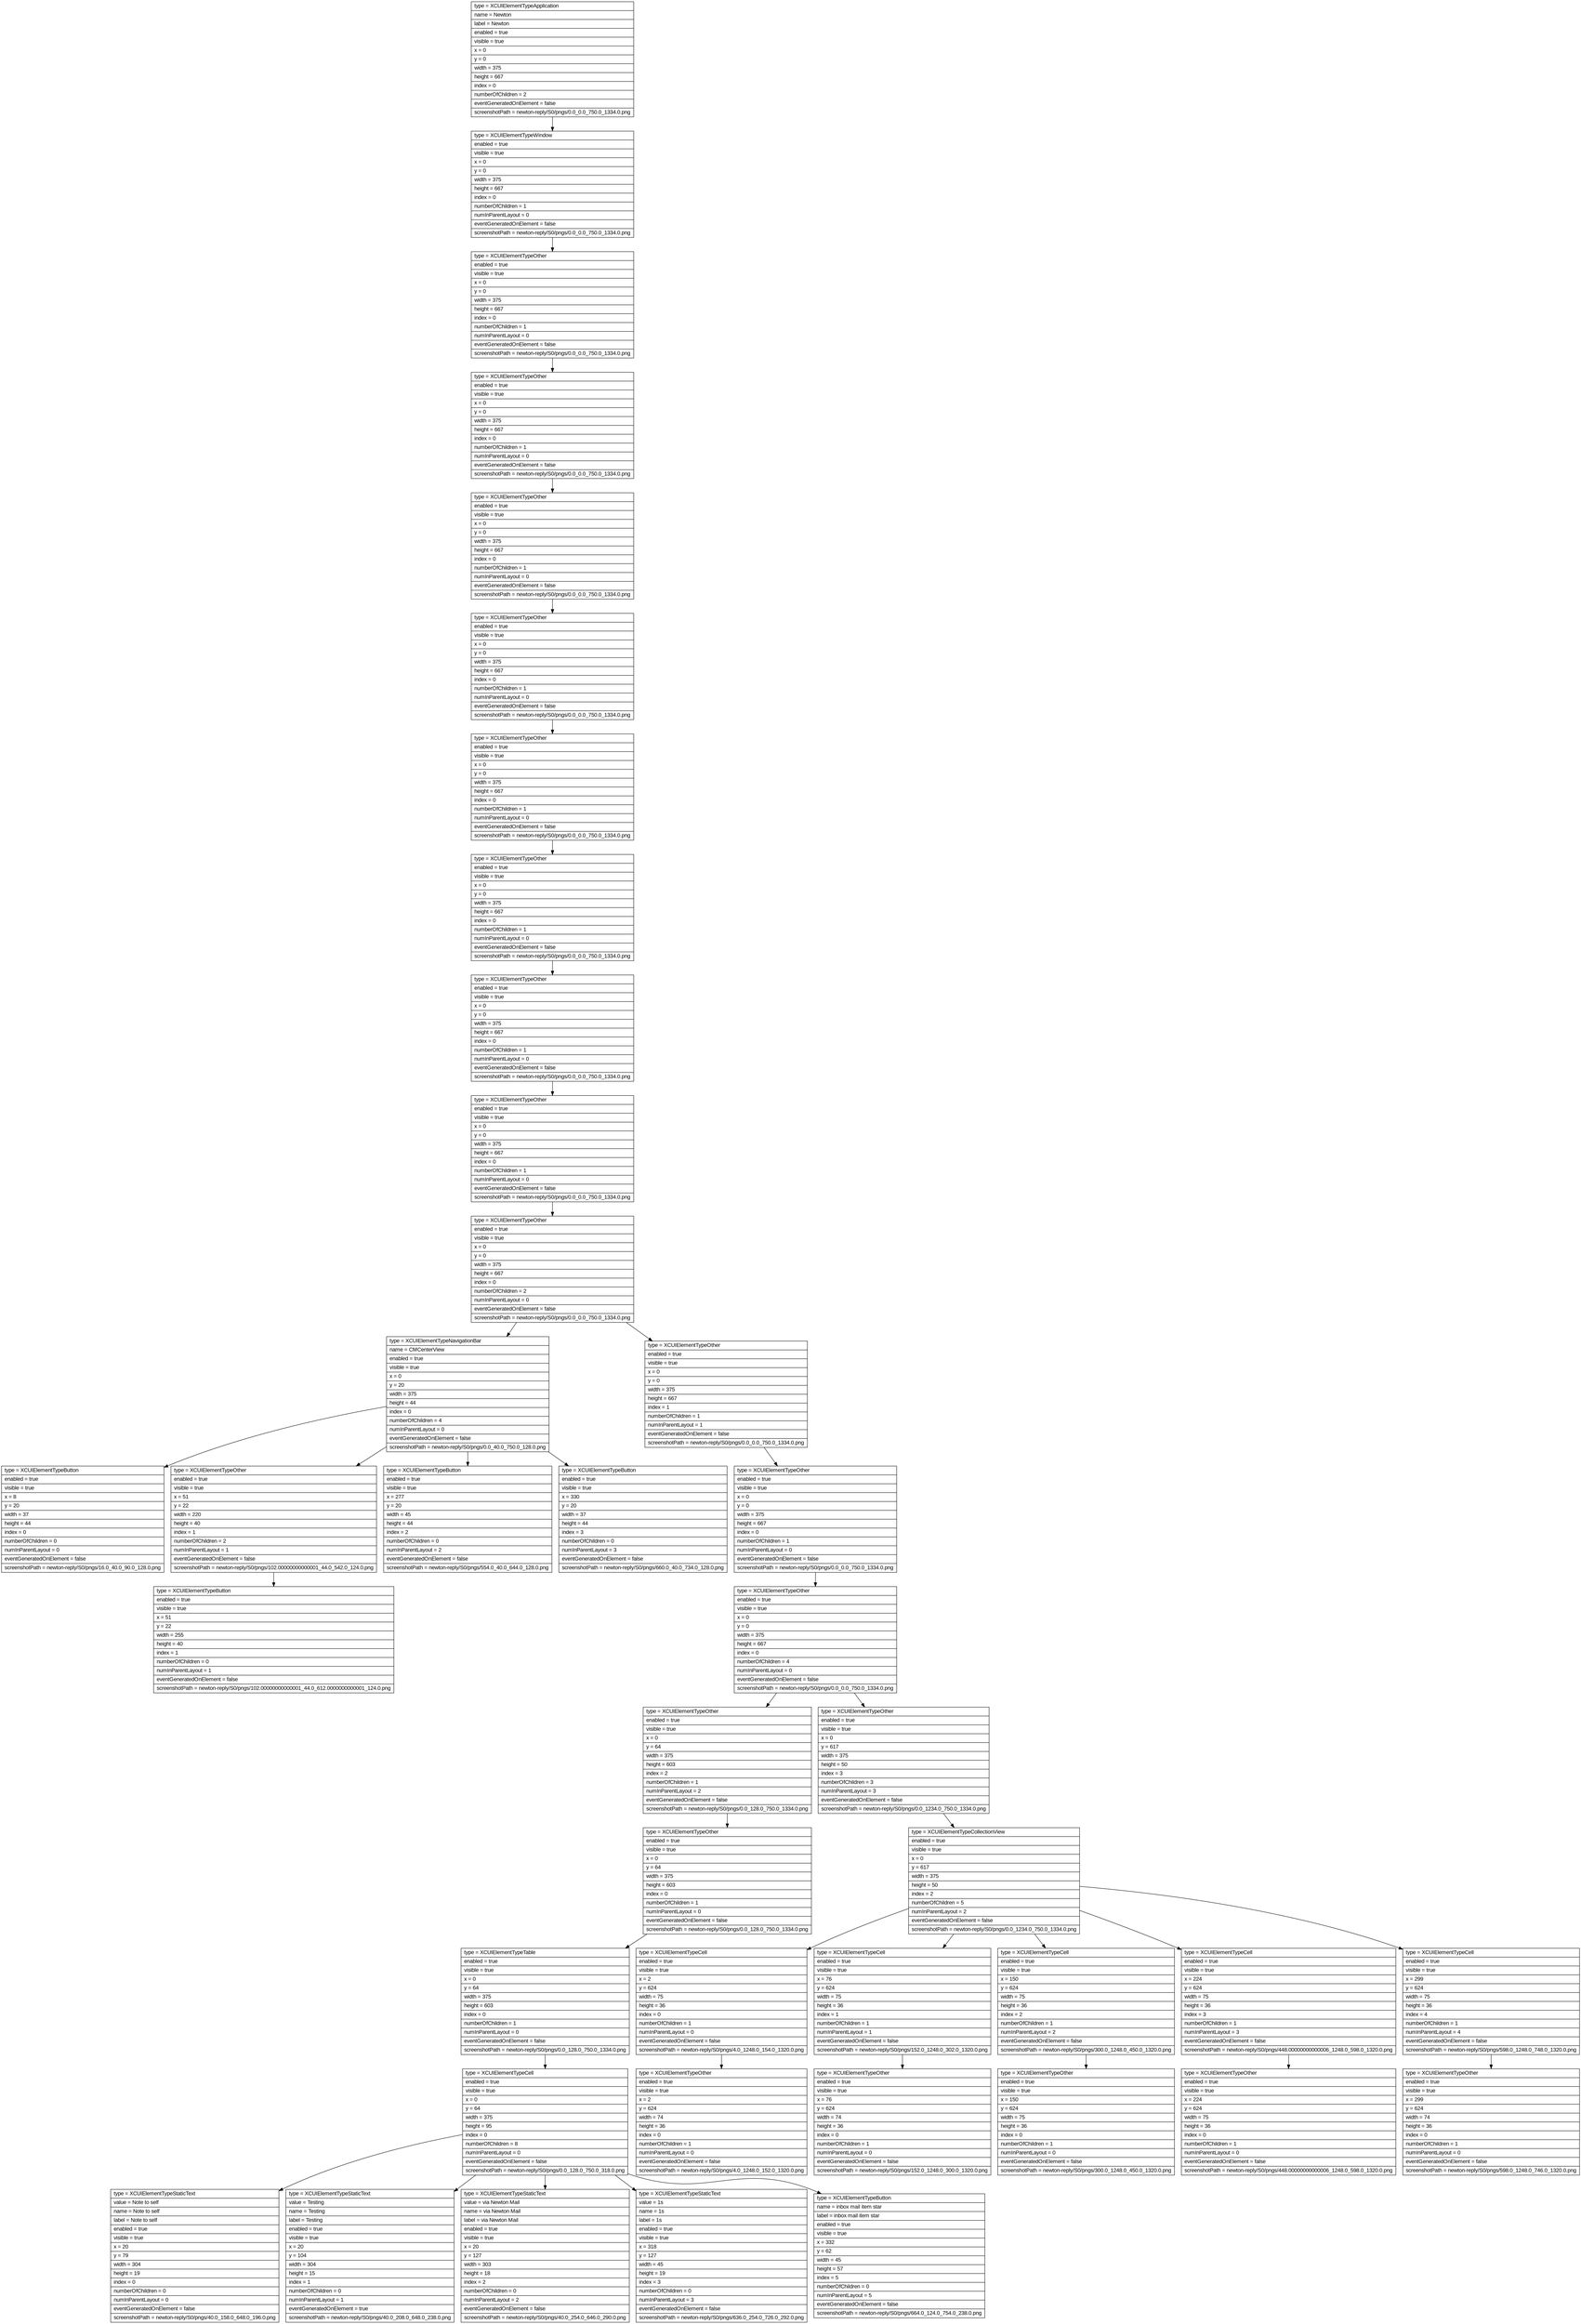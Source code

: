 digraph Layout {

	node [shape=record fontname=Arial];

	0	[label="{type = XCUIElementTypeApplication\l|name = Newton\l|label = Newton\l|enabled = true\l|visible = true\l|x = 0\l|y = 0\l|width = 375\l|height = 667\l|index = 0\l|numberOfChildren = 2\l|eventGeneratedOnElement = false \l|screenshotPath = newton-reply/S0/pngs/0.0_0.0_750.0_1334.0.png\l}"]
	1	[label="{type = XCUIElementTypeWindow\l|enabled = true\l|visible = true\l|x = 0\l|y = 0\l|width = 375\l|height = 667\l|index = 0\l|numberOfChildren = 1\l|numInParentLayout = 0\l|eventGeneratedOnElement = false \l|screenshotPath = newton-reply/S0/pngs/0.0_0.0_750.0_1334.0.png\l}"]
	2	[label="{type = XCUIElementTypeOther\l|enabled = true\l|visible = true\l|x = 0\l|y = 0\l|width = 375\l|height = 667\l|index = 0\l|numberOfChildren = 1\l|numInParentLayout = 0\l|eventGeneratedOnElement = false \l|screenshotPath = newton-reply/S0/pngs/0.0_0.0_750.0_1334.0.png\l}"]
	3	[label="{type = XCUIElementTypeOther\l|enabled = true\l|visible = true\l|x = 0\l|y = 0\l|width = 375\l|height = 667\l|index = 0\l|numberOfChildren = 1\l|numInParentLayout = 0\l|eventGeneratedOnElement = false \l|screenshotPath = newton-reply/S0/pngs/0.0_0.0_750.0_1334.0.png\l}"]
	4	[label="{type = XCUIElementTypeOther\l|enabled = true\l|visible = true\l|x = 0\l|y = 0\l|width = 375\l|height = 667\l|index = 0\l|numberOfChildren = 1\l|numInParentLayout = 0\l|eventGeneratedOnElement = false \l|screenshotPath = newton-reply/S0/pngs/0.0_0.0_750.0_1334.0.png\l}"]
	5	[label="{type = XCUIElementTypeOther\l|enabled = true\l|visible = true\l|x = 0\l|y = 0\l|width = 375\l|height = 667\l|index = 0\l|numberOfChildren = 1\l|numInParentLayout = 0\l|eventGeneratedOnElement = false \l|screenshotPath = newton-reply/S0/pngs/0.0_0.0_750.0_1334.0.png\l}"]
	6	[label="{type = XCUIElementTypeOther\l|enabled = true\l|visible = true\l|x = 0\l|y = 0\l|width = 375\l|height = 667\l|index = 0\l|numberOfChildren = 1\l|numInParentLayout = 0\l|eventGeneratedOnElement = false \l|screenshotPath = newton-reply/S0/pngs/0.0_0.0_750.0_1334.0.png\l}"]
	7	[label="{type = XCUIElementTypeOther\l|enabled = true\l|visible = true\l|x = 0\l|y = 0\l|width = 375\l|height = 667\l|index = 0\l|numberOfChildren = 1\l|numInParentLayout = 0\l|eventGeneratedOnElement = false \l|screenshotPath = newton-reply/S0/pngs/0.0_0.0_750.0_1334.0.png\l}"]
	8	[label="{type = XCUIElementTypeOther\l|enabled = true\l|visible = true\l|x = 0\l|y = 0\l|width = 375\l|height = 667\l|index = 0\l|numberOfChildren = 1\l|numInParentLayout = 0\l|eventGeneratedOnElement = false \l|screenshotPath = newton-reply/S0/pngs/0.0_0.0_750.0_1334.0.png\l}"]
	9	[label="{type = XCUIElementTypeOther\l|enabled = true\l|visible = true\l|x = 0\l|y = 0\l|width = 375\l|height = 667\l|index = 0\l|numberOfChildren = 1\l|numInParentLayout = 0\l|eventGeneratedOnElement = false \l|screenshotPath = newton-reply/S0/pngs/0.0_0.0_750.0_1334.0.png\l}"]
	10	[label="{type = XCUIElementTypeOther\l|enabled = true\l|visible = true\l|x = 0\l|y = 0\l|width = 375\l|height = 667\l|index = 0\l|numberOfChildren = 2\l|numInParentLayout = 0\l|eventGeneratedOnElement = false \l|screenshotPath = newton-reply/S0/pngs/0.0_0.0_750.0_1334.0.png\l}"]
	11	[label="{type = XCUIElementTypeNavigationBar\l|name = CMCenterView\l|enabled = true\l|visible = true\l|x = 0\l|y = 20\l|width = 375\l|height = 44\l|index = 0\l|numberOfChildren = 4\l|numInParentLayout = 0\l|eventGeneratedOnElement = false \l|screenshotPath = newton-reply/S0/pngs/0.0_40.0_750.0_128.0.png\l}"]
	12	[label="{type = XCUIElementTypeOther\l|enabled = true\l|visible = true\l|x = 0\l|y = 0\l|width = 375\l|height = 667\l|index = 1\l|numberOfChildren = 1\l|numInParentLayout = 1\l|eventGeneratedOnElement = false \l|screenshotPath = newton-reply/S0/pngs/0.0_0.0_750.0_1334.0.png\l}"]
	13	[label="{type = XCUIElementTypeButton\l|enabled = true\l|visible = true\l|x = 8\l|y = 20\l|width = 37\l|height = 44\l|index = 0\l|numberOfChildren = 0\l|numInParentLayout = 0\l|eventGeneratedOnElement = false \l|screenshotPath = newton-reply/S0/pngs/16.0_40.0_90.0_128.0.png\l}"]
	14	[label="{type = XCUIElementTypeOther\l|enabled = true\l|visible = true\l|x = 51\l|y = 22\l|width = 220\l|height = 40\l|index = 1\l|numberOfChildren = 2\l|numInParentLayout = 1\l|eventGeneratedOnElement = false \l|screenshotPath = newton-reply/S0/pngs/102.00000000000001_44.0_542.0_124.0.png\l}"]
	15	[label="{type = XCUIElementTypeButton\l|enabled = true\l|visible = true\l|x = 277\l|y = 20\l|width = 45\l|height = 44\l|index = 2\l|numberOfChildren = 0\l|numInParentLayout = 2\l|eventGeneratedOnElement = false \l|screenshotPath = newton-reply/S0/pngs/554.0_40.0_644.0_128.0.png\l}"]
	16	[label="{type = XCUIElementTypeButton\l|enabled = true\l|visible = true\l|x = 330\l|y = 20\l|width = 37\l|height = 44\l|index = 3\l|numberOfChildren = 0\l|numInParentLayout = 3\l|eventGeneratedOnElement = false \l|screenshotPath = newton-reply/S0/pngs/660.0_40.0_734.0_128.0.png\l}"]
	17	[label="{type = XCUIElementTypeOther\l|enabled = true\l|visible = true\l|x = 0\l|y = 0\l|width = 375\l|height = 667\l|index = 0\l|numberOfChildren = 1\l|numInParentLayout = 0\l|eventGeneratedOnElement = false \l|screenshotPath = newton-reply/S0/pngs/0.0_0.0_750.0_1334.0.png\l}"]
	18	[label="{type = XCUIElementTypeButton\l|enabled = true\l|visible = true\l|x = 51\l|y = 22\l|width = 255\l|height = 40\l|index = 1\l|numberOfChildren = 0\l|numInParentLayout = 1\l|eventGeneratedOnElement = false \l|screenshotPath = newton-reply/S0/pngs/102.00000000000001_44.0_612.0000000000001_124.0.png\l}"]
	19	[label="{type = XCUIElementTypeOther\l|enabled = true\l|visible = true\l|x = 0\l|y = 0\l|width = 375\l|height = 667\l|index = 0\l|numberOfChildren = 4\l|numInParentLayout = 0\l|eventGeneratedOnElement = false \l|screenshotPath = newton-reply/S0/pngs/0.0_0.0_750.0_1334.0.png\l}"]
	20	[label="{type = XCUIElementTypeOther\l|enabled = true\l|visible = true\l|x = 0\l|y = 64\l|width = 375\l|height = 603\l|index = 2\l|numberOfChildren = 1\l|numInParentLayout = 2\l|eventGeneratedOnElement = false \l|screenshotPath = newton-reply/S0/pngs/0.0_128.0_750.0_1334.0.png\l}"]
	21	[label="{type = XCUIElementTypeOther\l|enabled = true\l|visible = true\l|x = 0\l|y = 617\l|width = 375\l|height = 50\l|index = 3\l|numberOfChildren = 3\l|numInParentLayout = 3\l|eventGeneratedOnElement = false \l|screenshotPath = newton-reply/S0/pngs/0.0_1234.0_750.0_1334.0.png\l}"]
	22	[label="{type = XCUIElementTypeOther\l|enabled = true\l|visible = true\l|x = 0\l|y = 64\l|width = 375\l|height = 603\l|index = 0\l|numberOfChildren = 1\l|numInParentLayout = 0\l|eventGeneratedOnElement = false \l|screenshotPath = newton-reply/S0/pngs/0.0_128.0_750.0_1334.0.png\l}"]
	23	[label="{type = XCUIElementTypeCollectionView\l|enabled = true\l|visible = true\l|x = 0\l|y = 617\l|width = 375\l|height = 50\l|index = 2\l|numberOfChildren = 5\l|numInParentLayout = 2\l|eventGeneratedOnElement = false \l|screenshotPath = newton-reply/S0/pngs/0.0_1234.0_750.0_1334.0.png\l}"]
	24	[label="{type = XCUIElementTypeTable\l|enabled = true\l|visible = true\l|x = 0\l|y = 64\l|width = 375\l|height = 603\l|index = 0\l|numberOfChildren = 1\l|numInParentLayout = 0\l|eventGeneratedOnElement = false \l|screenshotPath = newton-reply/S0/pngs/0.0_128.0_750.0_1334.0.png\l}"]
	25	[label="{type = XCUIElementTypeCell\l|enabled = true\l|visible = true\l|x = 2\l|y = 624\l|width = 75\l|height = 36\l|index = 0\l|numberOfChildren = 1\l|numInParentLayout = 0\l|eventGeneratedOnElement = false \l|screenshotPath = newton-reply/S0/pngs/4.0_1248.0_154.0_1320.0.png\l}"]
	26	[label="{type = XCUIElementTypeCell\l|enabled = true\l|visible = true\l|x = 76\l|y = 624\l|width = 75\l|height = 36\l|index = 1\l|numberOfChildren = 1\l|numInParentLayout = 1\l|eventGeneratedOnElement = false \l|screenshotPath = newton-reply/S0/pngs/152.0_1248.0_302.0_1320.0.png\l}"]
	27	[label="{type = XCUIElementTypeCell\l|enabled = true\l|visible = true\l|x = 150\l|y = 624\l|width = 75\l|height = 36\l|index = 2\l|numberOfChildren = 1\l|numInParentLayout = 2\l|eventGeneratedOnElement = false \l|screenshotPath = newton-reply/S0/pngs/300.0_1248.0_450.0_1320.0.png\l}"]
	28	[label="{type = XCUIElementTypeCell\l|enabled = true\l|visible = true\l|x = 224\l|y = 624\l|width = 75\l|height = 36\l|index = 3\l|numberOfChildren = 1\l|numInParentLayout = 3\l|eventGeneratedOnElement = false \l|screenshotPath = newton-reply/S0/pngs/448.00000000000006_1248.0_598.0_1320.0.png\l}"]
	29	[label="{type = XCUIElementTypeCell\l|enabled = true\l|visible = true\l|x = 299\l|y = 624\l|width = 75\l|height = 36\l|index = 4\l|numberOfChildren = 1\l|numInParentLayout = 4\l|eventGeneratedOnElement = false \l|screenshotPath = newton-reply/S0/pngs/598.0_1248.0_748.0_1320.0.png\l}"]
	30	[label="{type = XCUIElementTypeCell\l|enabled = true\l|visible = true\l|x = 0\l|y = 64\l|width = 375\l|height = 95\l|index = 0\l|numberOfChildren = 8\l|numInParentLayout = 0\l|eventGeneratedOnElement = false \l|screenshotPath = newton-reply/S0/pngs/0.0_128.0_750.0_318.0.png\l}"]
	31	[label="{type = XCUIElementTypeOther\l|enabled = true\l|visible = true\l|x = 2\l|y = 624\l|width = 74\l|height = 36\l|index = 0\l|numberOfChildren = 1\l|numInParentLayout = 0\l|eventGeneratedOnElement = false \l|screenshotPath = newton-reply/S0/pngs/4.0_1248.0_152.0_1320.0.png\l}"]
	32	[label="{type = XCUIElementTypeOther\l|enabled = true\l|visible = true\l|x = 76\l|y = 624\l|width = 74\l|height = 36\l|index = 0\l|numberOfChildren = 1\l|numInParentLayout = 0\l|eventGeneratedOnElement = false \l|screenshotPath = newton-reply/S0/pngs/152.0_1248.0_300.0_1320.0.png\l}"]
	33	[label="{type = XCUIElementTypeOther\l|enabled = true\l|visible = true\l|x = 150\l|y = 624\l|width = 75\l|height = 36\l|index = 0\l|numberOfChildren = 1\l|numInParentLayout = 0\l|eventGeneratedOnElement = false \l|screenshotPath = newton-reply/S0/pngs/300.0_1248.0_450.0_1320.0.png\l}"]
	34	[label="{type = XCUIElementTypeOther\l|enabled = true\l|visible = true\l|x = 224\l|y = 624\l|width = 75\l|height = 36\l|index = 0\l|numberOfChildren = 1\l|numInParentLayout = 0\l|eventGeneratedOnElement = false \l|screenshotPath = newton-reply/S0/pngs/448.00000000000006_1248.0_598.0_1320.0.png\l}"]
	35	[label="{type = XCUIElementTypeOther\l|enabled = true\l|visible = true\l|x = 299\l|y = 624\l|width = 74\l|height = 36\l|index = 0\l|numberOfChildren = 1\l|numInParentLayout = 0\l|eventGeneratedOnElement = false \l|screenshotPath = newton-reply/S0/pngs/598.0_1248.0_746.0_1320.0.png\l}"]
	36	[label="{type = XCUIElementTypeStaticText\l|value = Note to self\l|name = Note to self\l|label = Note to self\l|enabled = true\l|visible = true\l|x = 20\l|y = 79\l|width = 304\l|height = 19\l|index = 0\l|numberOfChildren = 0\l|numInParentLayout = 0\l|eventGeneratedOnElement = false \l|screenshotPath = newton-reply/S0/pngs/40.0_158.0_648.0_196.0.png\l}"]
	37	[label="{type = XCUIElementTypeStaticText\l|value = Testing\l|name = Testing\l|label = Testing\l|enabled = true\l|visible = true\l|x = 20\l|y = 104\l|width = 304\l|height = 15\l|index = 1\l|numberOfChildren = 0\l|numInParentLayout = 1\l|eventGeneratedOnElement = true \l|screenshotPath = newton-reply/S0/pngs/40.0_208.0_648.0_238.0.png\l}"]
	38	[label="{type = XCUIElementTypeStaticText\l|value = via Newton Mail\l|name = via Newton Mail\l|label = via Newton Mail\l|enabled = true\l|visible = true\l|x = 20\l|y = 127\l|width = 303\l|height = 18\l|index = 2\l|numberOfChildren = 0\l|numInParentLayout = 2\l|eventGeneratedOnElement = false \l|screenshotPath = newton-reply/S0/pngs/40.0_254.0_646.0_290.0.png\l}"]
	39	[label="{type = XCUIElementTypeStaticText\l|value = 1s\l|name = 1s\l|label = 1s\l|enabled = true\l|visible = true\l|x = 318\l|y = 127\l|width = 45\l|height = 19\l|index = 3\l|numberOfChildren = 0\l|numInParentLayout = 3\l|eventGeneratedOnElement = false \l|screenshotPath = newton-reply/S0/pngs/636.0_254.0_726.0_292.0.png\l}"]
	40	[label="{type = XCUIElementTypeButton\l|name = inbox mail item star\l|label = inbox mail item star\l|enabled = true\l|visible = true\l|x = 332\l|y = 62\l|width = 45\l|height = 57\l|index = 5\l|numberOfChildren = 0\l|numInParentLayout = 5\l|eventGeneratedOnElement = false \l|screenshotPath = newton-reply/S0/pngs/664.0_124.0_754.0_238.0.png\l}"]


	0 -> 1
	1 -> 2
	2 -> 3
	3 -> 4
	4 -> 5
	5 -> 6
	6 -> 7
	7 -> 8
	8 -> 9
	9 -> 10
	10 -> 11
	10 -> 12
	11 -> 13
	11 -> 14
	11 -> 15
	11 -> 16
	12 -> 17
	14 -> 18
	17 -> 19
	19 -> 20
	19 -> 21
	20 -> 22
	21 -> 23
	22 -> 24
	23 -> 25
	23 -> 26
	23 -> 27
	23 -> 28
	23 -> 29
	24 -> 30
	25 -> 31
	26 -> 32
	27 -> 33
	28 -> 34
	29 -> 35
	30 -> 36
	30 -> 37
	30 -> 38
	30 -> 39
	30 -> 40


}